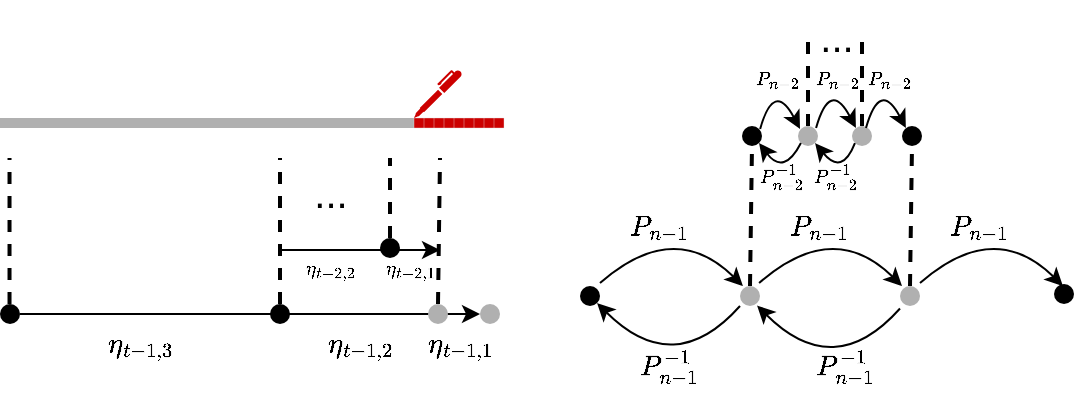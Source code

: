 <mxfile version="14.1.8" type="device"><diagram id="QvVP4m_2IZkPO9pPO9ZT" name="Page-1"><mxGraphModel dx="948" dy="560" grid="1" gridSize="10" guides="1" tooltips="1" connect="1" arrows="1" fold="1" page="1" pageScale="1" pageWidth="600" pageHeight="200" math="1" shadow="0"><root><mxCell id="0"/><mxCell id="1" parent="0"/><mxCell id="cUlXv69QeZLn2ghjs9Cs-118" value="" style="ellipse;whiteSpace=wrap;html=1;aspect=fixed;strokeColor=none;fillColor=#000000;" vertex="1" parent="1"><mxGeometry x="323" y="143" width="10" height="10" as="geometry"/></mxCell><mxCell id="cUlXv69QeZLn2ghjs9Cs-119" value="" style="ellipse;whiteSpace=wrap;html=1;aspect=fixed;strokeColor=none;fillColor=#B0B0B0;" vertex="1" parent="1"><mxGeometry x="403" y="143" width="10" height="10" as="geometry"/></mxCell><mxCell id="cUlXv69QeZLn2ghjs9Cs-120" value="" style="ellipse;whiteSpace=wrap;html=1;aspect=fixed;strokeColor=none;fillColor=#B0B0B0;" vertex="1" parent="1"><mxGeometry x="483" y="143" width="10" height="10" as="geometry"/></mxCell><mxCell id="cUlXv69QeZLn2ghjs9Cs-121" value="" style="ellipse;whiteSpace=wrap;html=1;aspect=fixed;strokeColor=none;fillColor=#000000;" vertex="1" parent="1"><mxGeometry x="560" y="142" width="10" height="10" as="geometry"/></mxCell><mxCell id="cUlXv69QeZLn2ghjs9Cs-126" value="" style="curved=1;endArrow=classic;html=1;entryX=1;entryY=1;entryDx=0;entryDy=0;" edge="1" parent="1" target="cUlXv69QeZLn2ghjs9Cs-118"><mxGeometry width="50" height="50" relative="1" as="geometry"><mxPoint x="403" y="153" as="sourcePoint"/><mxPoint x="343" y="153" as="targetPoint"/><Array as="points"><mxPoint x="370" y="190"/></Array></mxGeometry></mxCell><mxCell id="cUlXv69QeZLn2ghjs9Cs-127" value="" style="ellipse;whiteSpace=wrap;html=1;aspect=fixed;strokeColor=none;fillColor=#000000;" vertex="1" parent="1"><mxGeometry x="404" y="63" width="10" height="10" as="geometry"/></mxCell><mxCell id="cUlXv69QeZLn2ghjs9Cs-128" value="" style="ellipse;whiteSpace=wrap;html=1;aspect=fixed;strokeColor=none;fillColor=#B0B0B0;" vertex="1" parent="1"><mxGeometry x="432" y="63" width="10" height="10" as="geometry"/></mxCell><mxCell id="cUlXv69QeZLn2ghjs9Cs-129" value="" style="ellipse;whiteSpace=wrap;html=1;aspect=fixed;strokeColor=none;fillColor=#000000;" vertex="1" parent="1"><mxGeometry x="484" y="63" width="10" height="10" as="geometry"/></mxCell><mxCell id="cUlXv69QeZLn2ghjs9Cs-130" value="" style="ellipse;whiteSpace=wrap;html=1;aspect=fixed;fillColor=#B0B0B0;strokeColor=none;" vertex="1" parent="1"><mxGeometry x="459" y="63" width="10" height="10" as="geometry"/></mxCell><mxCell id="cUlXv69QeZLn2ghjs9Cs-132" value="" style="curved=1;endArrow=classic;html=1;entryX=1;entryY=1;entryDx=0;entryDy=0;exitX=0;exitY=1;exitDx=0;exitDy=0;" edge="1" parent="1" source="cUlXv69QeZLn2ghjs9Cs-130" target="cUlXv69QeZLn2ghjs9Cs-128"><mxGeometry width="50" height="50" relative="1" as="geometry"><mxPoint x="465.464" y="74.464" as="sourcePoint"/><mxPoint x="434" y="73" as="targetPoint"/><Array as="points"><mxPoint x="454" y="88"/></Array></mxGeometry></mxCell><mxCell id="cUlXv69QeZLn2ghjs9Cs-133" value="" style="curved=1;endArrow=classic;html=1;entryX=1;entryY=1;entryDx=0;entryDy=0;exitX=0;exitY=1;exitDx=0;exitDy=0;" edge="1" parent="1" source="cUlXv69QeZLn2ghjs9Cs-128" target="cUlXv69QeZLn2ghjs9Cs-127"><mxGeometry width="50" height="50" relative="1" as="geometry"><mxPoint x="434" y="73" as="sourcePoint"/><mxPoint x="394" y="73" as="targetPoint"/><Array as="points"><mxPoint x="425" y="88"/></Array></mxGeometry></mxCell><mxCell id="cUlXv69QeZLn2ghjs9Cs-134" value="" style="endArrow=none;dashed=1;html=1;strokeWidth=2;exitX=0.5;exitY=0;exitDx=0;exitDy=0;entryX=0.5;entryY=1;entryDx=0;entryDy=0;" edge="1" parent="1" source="cUlXv69QeZLn2ghjs9Cs-120" target="cUlXv69QeZLn2ghjs9Cs-129"><mxGeometry width="50" height="50" relative="1" as="geometry"><mxPoint x="433" y="-17" as="sourcePoint"/><mxPoint x="483" y="-67" as="targetPoint"/></mxGeometry></mxCell><mxCell id="cUlXv69QeZLn2ghjs9Cs-135" value="" style="endArrow=none;dashed=1;html=1;strokeWidth=2;exitX=0.5;exitY=0;exitDx=0;exitDy=0;entryX=0.5;entryY=1;entryDx=0;entryDy=0;" edge="1" parent="1" source="cUlXv69QeZLn2ghjs9Cs-119" target="cUlXv69QeZLn2ghjs9Cs-127"><mxGeometry width="50" height="50" relative="1" as="geometry"><mxPoint x="498" y="153" as="sourcePoint"/><mxPoint x="518" y="68" as="targetPoint"/></mxGeometry></mxCell><mxCell id="cUlXv69QeZLn2ghjs9Cs-136" value="`P_{n-1}`" style="text;html=1;strokeColor=none;fillColor=none;align=center;verticalAlign=middle;whiteSpace=wrap;rounded=0;" vertex="1" parent="1"><mxGeometry x="343" y="103" width="40" height="20" as="geometry"/></mxCell><mxCell id="cUlXv69QeZLn2ghjs9Cs-137" value="`P_{n-1}`" style="text;html=1;strokeColor=none;fillColor=none;align=center;verticalAlign=middle;whiteSpace=wrap;rounded=0;" vertex="1" parent="1"><mxGeometry x="423" y="103" width="40" height="20" as="geometry"/></mxCell><mxCell id="cUlXv69QeZLn2ghjs9Cs-138" value="`P_{n-1}`" style="text;html=1;strokeColor=none;fillColor=none;align=center;verticalAlign=middle;whiteSpace=wrap;rounded=0;" vertex="1" parent="1"><mxGeometry x="503" y="103" width="40" height="20" as="geometry"/></mxCell><mxCell id="cUlXv69QeZLn2ghjs9Cs-139" value="`P_{n-1}^{-1}`" style="text;html=1;strokeColor=none;fillColor=none;align=center;verticalAlign=middle;whiteSpace=wrap;rounded=0;" vertex="1" parent="1"><mxGeometry x="343" y="173" width="50" height="20" as="geometry"/></mxCell><mxCell id="cUlXv69QeZLn2ghjs9Cs-140" value="`P_{n-1}^{-1}`" style="text;html=1;strokeColor=none;fillColor=none;align=center;verticalAlign=middle;whiteSpace=wrap;rounded=0;" vertex="1" parent="1"><mxGeometry x="431" y="173" width="50" height="20" as="geometry"/></mxCell><mxCell id="cUlXv69QeZLn2ghjs9Cs-141" value="`P_{n-2}`" style="text;html=1;strokeColor=none;fillColor=none;align=center;verticalAlign=middle;whiteSpace=wrap;rounded=0;fontSize=8;" vertex="1" parent="1"><mxGeometry x="402" y="30" width="40" height="20" as="geometry"/></mxCell><mxCell id="cUlXv69QeZLn2ghjs9Cs-142" value="`P_{n-2}`" style="text;html=1;strokeColor=none;fillColor=none;align=center;verticalAlign=middle;whiteSpace=wrap;rounded=0;fontSize=8;" vertex="1" parent="1"><mxGeometry x="432" y="30" width="40" height="20" as="geometry"/></mxCell><mxCell id="cUlXv69QeZLn2ghjs9Cs-143" value="`P_{n-2}`" style="text;html=1;strokeColor=none;fillColor=none;align=center;verticalAlign=middle;whiteSpace=wrap;rounded=0;fontSize=8;" vertex="1" parent="1"><mxGeometry x="458" y="30" width="40" height="20" as="geometry"/></mxCell><mxCell id="cUlXv69QeZLn2ghjs9Cs-144" value="`P_{n-2}^{-1}`" style="text;html=1;strokeColor=none;fillColor=none;align=center;verticalAlign=middle;whiteSpace=wrap;rounded=0;fontSize=8;" vertex="1" parent="1"><mxGeometry x="404" y="78" width="40" height="20" as="geometry"/></mxCell><mxCell id="cUlXv69QeZLn2ghjs9Cs-145" value="`P_{n-2}^{-1}`" style="text;html=1;strokeColor=none;fillColor=none;align=center;verticalAlign=middle;whiteSpace=wrap;rounded=0;fontSize=8;" vertex="1" parent="1"><mxGeometry x="431" y="78" width="40" height="20" as="geometry"/></mxCell><mxCell id="cUlXv69QeZLn2ghjs9Cs-146" value="" style="endArrow=none;dashed=1;html=1;strokeWidth=2;exitX=0.5;exitY=0;exitDx=0;exitDy=0;" edge="1" parent="1" source="cUlXv69QeZLn2ghjs9Cs-128"><mxGeometry width="50" height="50" relative="1" as="geometry"><mxPoint x="419" y="168" as="sourcePoint"/><mxPoint x="437" y="18" as="targetPoint"/></mxGeometry></mxCell><mxCell id="cUlXv69QeZLn2ghjs9Cs-147" value="" style="endArrow=none;dashed=1;html=1;strokeWidth=2;exitX=0.5;exitY=0;exitDx=0;exitDy=0;" edge="1" parent="1" source="cUlXv69QeZLn2ghjs9Cs-130"><mxGeometry width="50" height="50" relative="1" as="geometry"><mxPoint x="439" y="73" as="sourcePoint"/><mxPoint x="464" y="18" as="targetPoint"/></mxGeometry></mxCell><mxCell id="cUlXv69QeZLn2ghjs9Cs-148" value="..." style="text;html=1;align=center;verticalAlign=top;resizable=0;points=[];autosize=1;fontSize=20;" vertex="1" parent="1"><mxGeometry x="436" width="30" height="30" as="geometry"/></mxCell><mxCell id="cUlXv69QeZLn2ghjs9Cs-149" style="edgeStyle=orthogonalEdgeStyle;rounded=0;orthogonalLoop=1;jettySize=auto;html=1;exitX=1;exitY=0.5;exitDx=0;exitDy=0;entryX=0;entryY=0.5;entryDx=0;entryDy=0;fontSize=20;" edge="1" parent="1" source="cUlXv69QeZLn2ghjs9Cs-150" target="cUlXv69QeZLn2ghjs9Cs-153"><mxGeometry relative="1" as="geometry"/></mxCell><mxCell id="cUlXv69QeZLn2ghjs9Cs-150" value="" style="ellipse;whiteSpace=wrap;html=1;aspect=fixed;strokeColor=none;fillColor=#000000;" vertex="1" parent="1"><mxGeometry x="33" y="152" width="10" height="10" as="geometry"/></mxCell><mxCell id="cUlXv69QeZLn2ghjs9Cs-151" value="" style="ellipse;whiteSpace=wrap;html=1;aspect=fixed;strokeColor=none;fillColor=#000000;" vertex="1" parent="1"><mxGeometry x="168" y="152" width="10" height="10" as="geometry"/></mxCell><mxCell id="cUlXv69QeZLn2ghjs9Cs-152" value="" style="ellipse;whiteSpace=wrap;html=1;aspect=fixed;strokeColor=none;fillColor=#B0B0B0;" vertex="1" parent="1"><mxGeometry x="247" y="152" width="10" height="10" as="geometry"/></mxCell><mxCell id="cUlXv69QeZLn2ghjs9Cs-153" value="" style="ellipse;whiteSpace=wrap;html=1;aspect=fixed;strokeColor=none;fillColor=#B0B0B0;" vertex="1" parent="1"><mxGeometry x="273" y="152" width="10" height="10" as="geometry"/></mxCell><mxCell id="cUlXv69QeZLn2ghjs9Cs-154" value="" style="ellipse;whiteSpace=wrap;html=1;aspect=fixed;strokeColor=none;fillColor=#000000;" vertex="1" parent="1"><mxGeometry x="223" y="119" width="10" height="10" as="geometry"/></mxCell><mxCell id="cUlXv69QeZLn2ghjs9Cs-155" value="" style="endArrow=none;dashed=1;html=1;strokeWidth=2;exitX=0.5;exitY=0;exitDx=0;exitDy=0;" edge="1" parent="1" source="cUlXv69QeZLn2ghjs9Cs-152"><mxGeometry width="50" height="50" relative="1" as="geometry"><mxPoint x="143" y="-8" as="sourcePoint"/><mxPoint x="253" y="79" as="targetPoint"/></mxGeometry></mxCell><mxCell id="cUlXv69QeZLn2ghjs9Cs-156" value="" style="endArrow=none;dashed=1;html=1;strokeWidth=2;exitX=0.5;exitY=0;exitDx=0;exitDy=0;" edge="1" parent="1" source="cUlXv69QeZLn2ghjs9Cs-151"><mxGeometry width="50" height="50" relative="1" as="geometry"><mxPoint x="208.0" y="162" as="sourcePoint"/><mxPoint x="173" y="79" as="targetPoint"/></mxGeometry></mxCell><mxCell id="cUlXv69QeZLn2ghjs9Cs-157" value="`\eta_{t-1, 2}`" style="text;html=1;strokeColor=none;fillColor=none;align=center;verticalAlign=middle;whiteSpace=wrap;rounded=0;" vertex="1" parent="1"><mxGeometry x="193" y="162" width="40" height="20" as="geometry"/></mxCell><mxCell id="cUlXv69QeZLn2ghjs9Cs-158" value="`\eta_{t-1, 1}`" style="text;html=1;strokeColor=none;fillColor=none;align=center;verticalAlign=middle;whiteSpace=wrap;rounded=0;" vertex="1" parent="1"><mxGeometry x="243" y="162" width="40" height="20" as="geometry"/></mxCell><mxCell id="cUlXv69QeZLn2ghjs9Cs-159" value="`\eta_{t-1,3}`" style="text;html=1;strokeColor=none;fillColor=none;align=center;verticalAlign=middle;whiteSpace=wrap;rounded=0;" vertex="1" parent="1"><mxGeometry x="83" y="162" width="40" height="20" as="geometry"/></mxCell><mxCell id="cUlXv69QeZLn2ghjs9Cs-160" style="edgeStyle=orthogonalEdgeStyle;rounded=0;orthogonalLoop=1;jettySize=auto;html=1;fontSize=20;" edge="1" parent="1"><mxGeometry relative="1" as="geometry"><mxPoint x="173" y="125" as="sourcePoint"/><mxPoint x="253" y="125" as="targetPoint"/></mxGeometry></mxCell><mxCell id="cUlXv69QeZLn2ghjs9Cs-161" value="" style="endArrow=none;dashed=1;html=1;strokeWidth=2;exitX=0.5;exitY=0;exitDx=0;exitDy=0;" edge="1" parent="1"><mxGeometry width="50" height="50" relative="1" as="geometry"><mxPoint x="37.76" y="152" as="sourcePoint"/><mxPoint x="37.76" y="79" as="targetPoint"/></mxGeometry></mxCell><mxCell id="cUlXv69QeZLn2ghjs9Cs-162" value="" style="endArrow=none;dashed=1;html=1;strokeWidth=2;" edge="1" parent="1"><mxGeometry width="50" height="50" relative="1" as="geometry"><mxPoint x="228" y="119" as="sourcePoint"/><mxPoint x="228" y="79" as="targetPoint"/></mxGeometry></mxCell><mxCell id="cUlXv69QeZLn2ghjs9Cs-163" value="" style="rounded=0;whiteSpace=wrap;html=1;fillColor=#B0B0B0;fontSize=20;strokeColor=none;" vertex="1" parent="1"><mxGeometry x="33" y="59" width="250" height="5" as="geometry"/></mxCell><mxCell id="cUlXv69QeZLn2ghjs9Cs-165" value="`\eta_{t-2, 2}`" style="text;html=1;strokeColor=none;fillColor=none;align=center;verticalAlign=middle;whiteSpace=wrap;rounded=0;fontSize=8;" vertex="1" parent="1"><mxGeometry x="178" y="125" width="40" height="20" as="geometry"/></mxCell><mxCell id="cUlXv69QeZLn2ghjs9Cs-166" value="`\eta_{t-2, 1}`" style="text;html=1;strokeColor=none;fillColor=none;align=center;verticalAlign=middle;whiteSpace=wrap;rounded=0;fontSize=8;" vertex="1" parent="1"><mxGeometry x="218" y="125" width="40" height="20" as="geometry"/></mxCell><mxCell id="cUlXv69QeZLn2ghjs9Cs-167" value="" style="pointerEvents=1;shadow=0;dashed=0;html=1;strokeColor=none;labelPosition=center;verticalLabelPosition=bottom;verticalAlign=top;outlineConnect=0;align=center;shape=mxgraph.office.concepts.writing_pen;fontSize=20;fillColor=#CC0000;" vertex="1" parent="1"><mxGeometry x="240" y="35" width="24" height="24" as="geometry"/></mxCell><mxCell id="cUlXv69QeZLn2ghjs9Cs-169" value="" style="curved=1;endArrow=classic;html=1;entryX=0;entryY=0;entryDx=0;entryDy=0;exitX=1;exitY=0;exitDx=0;exitDy=0;" edge="1" parent="1"><mxGeometry width="50" height="50" relative="1" as="geometry"><mxPoint x="413.076" y="64.464" as="sourcePoint"/><mxPoint x="433.004" y="64.464" as="targetPoint"/><Array as="points"><mxPoint x="420" y="40"/></Array></mxGeometry></mxCell><mxCell id="cUlXv69QeZLn2ghjs9Cs-170" value="" style="verticalLabelPosition=bottom;verticalAlign=top;html=1;shape=mxgraph.basic.patternFillRect;fillStyle=grid;step=5;fillStrokeWidth=0.2;fillStrokeColor=#dddddd;fontSize=8;shadow=0;sketch=0;fillColor=#CC0000;strokeWidth=1;strokeColor=none;bottom=0;top=0;right=0;left=0;" vertex="1" parent="1"><mxGeometry x="240" y="59" width="45" height="5" as="geometry"/></mxCell><mxCell id="cUlXv69QeZLn2ghjs9Cs-172" value="..." style="text;html=1;align=center;verticalAlign=top;resizable=0;points=[];autosize=1;fontSize=20;" vertex="1" parent="1"><mxGeometry x="183" y="78" width="30" height="30" as="geometry"/></mxCell><mxCell id="cUlXv69QeZLn2ghjs9Cs-174" value="" style="curved=1;endArrow=classic;html=1;entryX=0;entryY=0;entryDx=0;entryDy=0;" edge="1" parent="1"><mxGeometry width="50" height="50" relative="1" as="geometry"><mxPoint x="333" y="141.54" as="sourcePoint"/><mxPoint x="404.464" y="143.004" as="targetPoint"/><Array as="points"><mxPoint x="370" y="109"/></Array></mxGeometry></mxCell><mxCell id="cUlXv69QeZLn2ghjs9Cs-175" value="" style="curved=1;endArrow=classic;html=1;entryX=0;entryY=0;entryDx=0;entryDy=0;" edge="1" parent="1"><mxGeometry width="50" height="50" relative="1" as="geometry"><mxPoint x="412.54" y="141.54" as="sourcePoint"/><mxPoint x="484.004" y="143.004" as="targetPoint"/><Array as="points"><mxPoint x="449.54" y="109"/></Array></mxGeometry></mxCell><mxCell id="cUlXv69QeZLn2ghjs9Cs-176" value="" style="curved=1;endArrow=classic;html=1;entryX=0;entryY=0;entryDx=0;entryDy=0;" edge="1" parent="1"><mxGeometry width="50" height="50" relative="1" as="geometry"><mxPoint x="493" y="141.54" as="sourcePoint"/><mxPoint x="564.464" y="143.004" as="targetPoint"/><Array as="points"><mxPoint x="530" y="109"/></Array></mxGeometry></mxCell><mxCell id="cUlXv69QeZLn2ghjs9Cs-178" value="" style="curved=1;endArrow=classic;html=1;entryX=1;entryY=1;entryDx=0;entryDy=0;" edge="1" parent="1"><mxGeometry width="50" height="50" relative="1" as="geometry"><mxPoint x="483" y="154.23" as="sourcePoint"/><mxPoint x="411.536" y="152.766" as="targetPoint"/><Array as="points"><mxPoint x="450" y="191.23"/></Array></mxGeometry></mxCell><mxCell id="cUlXv69QeZLn2ghjs9Cs-179" value="" style="curved=1;endArrow=classic;html=1;entryX=0;entryY=0;entryDx=0;entryDy=0;exitX=1;exitY=0;exitDx=0;exitDy=0;" edge="1" parent="1"><mxGeometry width="50" height="50" relative="1" as="geometry"><mxPoint x="441.036" y="64.004" as="sourcePoint"/><mxPoint x="460.964" y="64.004" as="targetPoint"/><Array as="points"><mxPoint x="447.96" y="39.54"/></Array></mxGeometry></mxCell><mxCell id="cUlXv69QeZLn2ghjs9Cs-180" value="" style="curved=1;endArrow=classic;html=1;entryX=0;entryY=0;entryDx=0;entryDy=0;exitX=1;exitY=0;exitDx=0;exitDy=0;" edge="1" parent="1"><mxGeometry width="50" height="50" relative="1" as="geometry"><mxPoint x="465.996" y="64.004" as="sourcePoint"/><mxPoint x="485.924" y="64.004" as="targetPoint"/><Array as="points"><mxPoint x="472.92" y="39.54"/></Array></mxGeometry></mxCell></root></mxGraphModel></diagram></mxfile>
